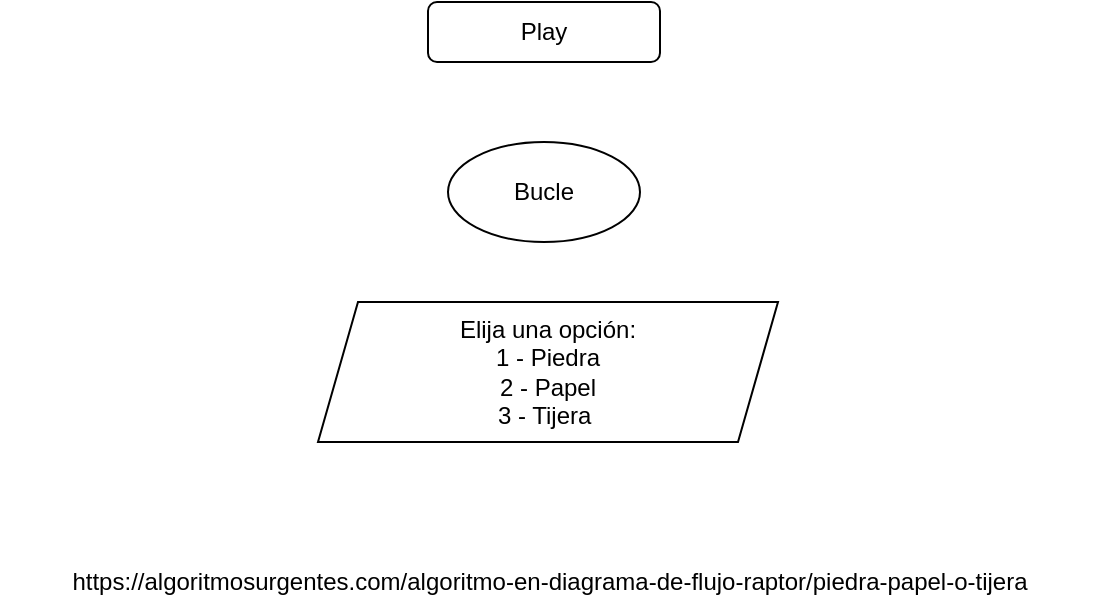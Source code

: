 <mxfile version="13.6.5">
    <diagram id="-AEB96fFKkhcZvrabCAO" name="Page-1">
        <mxGraphModel dx="815" dy="607" grid="1" gridSize="10" guides="1" tooltips="1" connect="1" arrows="1" fold="1" page="1" pageScale="1" pageWidth="827" pageHeight="1169" math="0" shadow="0">
            <root>
                <mxCell id="0"/>
                <mxCell id="1" parent="0"/>
                <mxCell id="2" value="Play" style="rounded=1;whiteSpace=wrap;html=1;" vertex="1" parent="1">
                    <mxGeometry x="354" width="116" height="30" as="geometry"/>
                </mxCell>
                <mxCell id="3" value="Bucle" style="ellipse;whiteSpace=wrap;html=1;" vertex="1" parent="1">
                    <mxGeometry x="364" y="70" width="96" height="50" as="geometry"/>
                </mxCell>
                <mxCell id="4" value="Elija una opción:&lt;br&gt;1 - Piedra&lt;br&gt;2 - Papel&lt;br&gt;3 - Tijera&amp;nbsp;" style="shape=parallelogram;perimeter=parallelogramPerimeter;whiteSpace=wrap;html=1;fixedSize=1;" vertex="1" parent="1">
                    <mxGeometry x="299" y="150" width="230" height="70" as="geometry"/>
                </mxCell>
                <mxCell id="5" value="https://algoritmosurgentes.com/algoritmo-en-diagrama-de-flujo-raptor/piedra-papel-o-tijera" style="text;html=1;strokeColor=none;fillColor=none;align=center;verticalAlign=middle;whiteSpace=wrap;rounded=0;" vertex="1" parent="1">
                    <mxGeometry x="140" y="280" width="550" height="20" as="geometry"/>
                </mxCell>
            </root>
        </mxGraphModel>
    </diagram>
</mxfile>